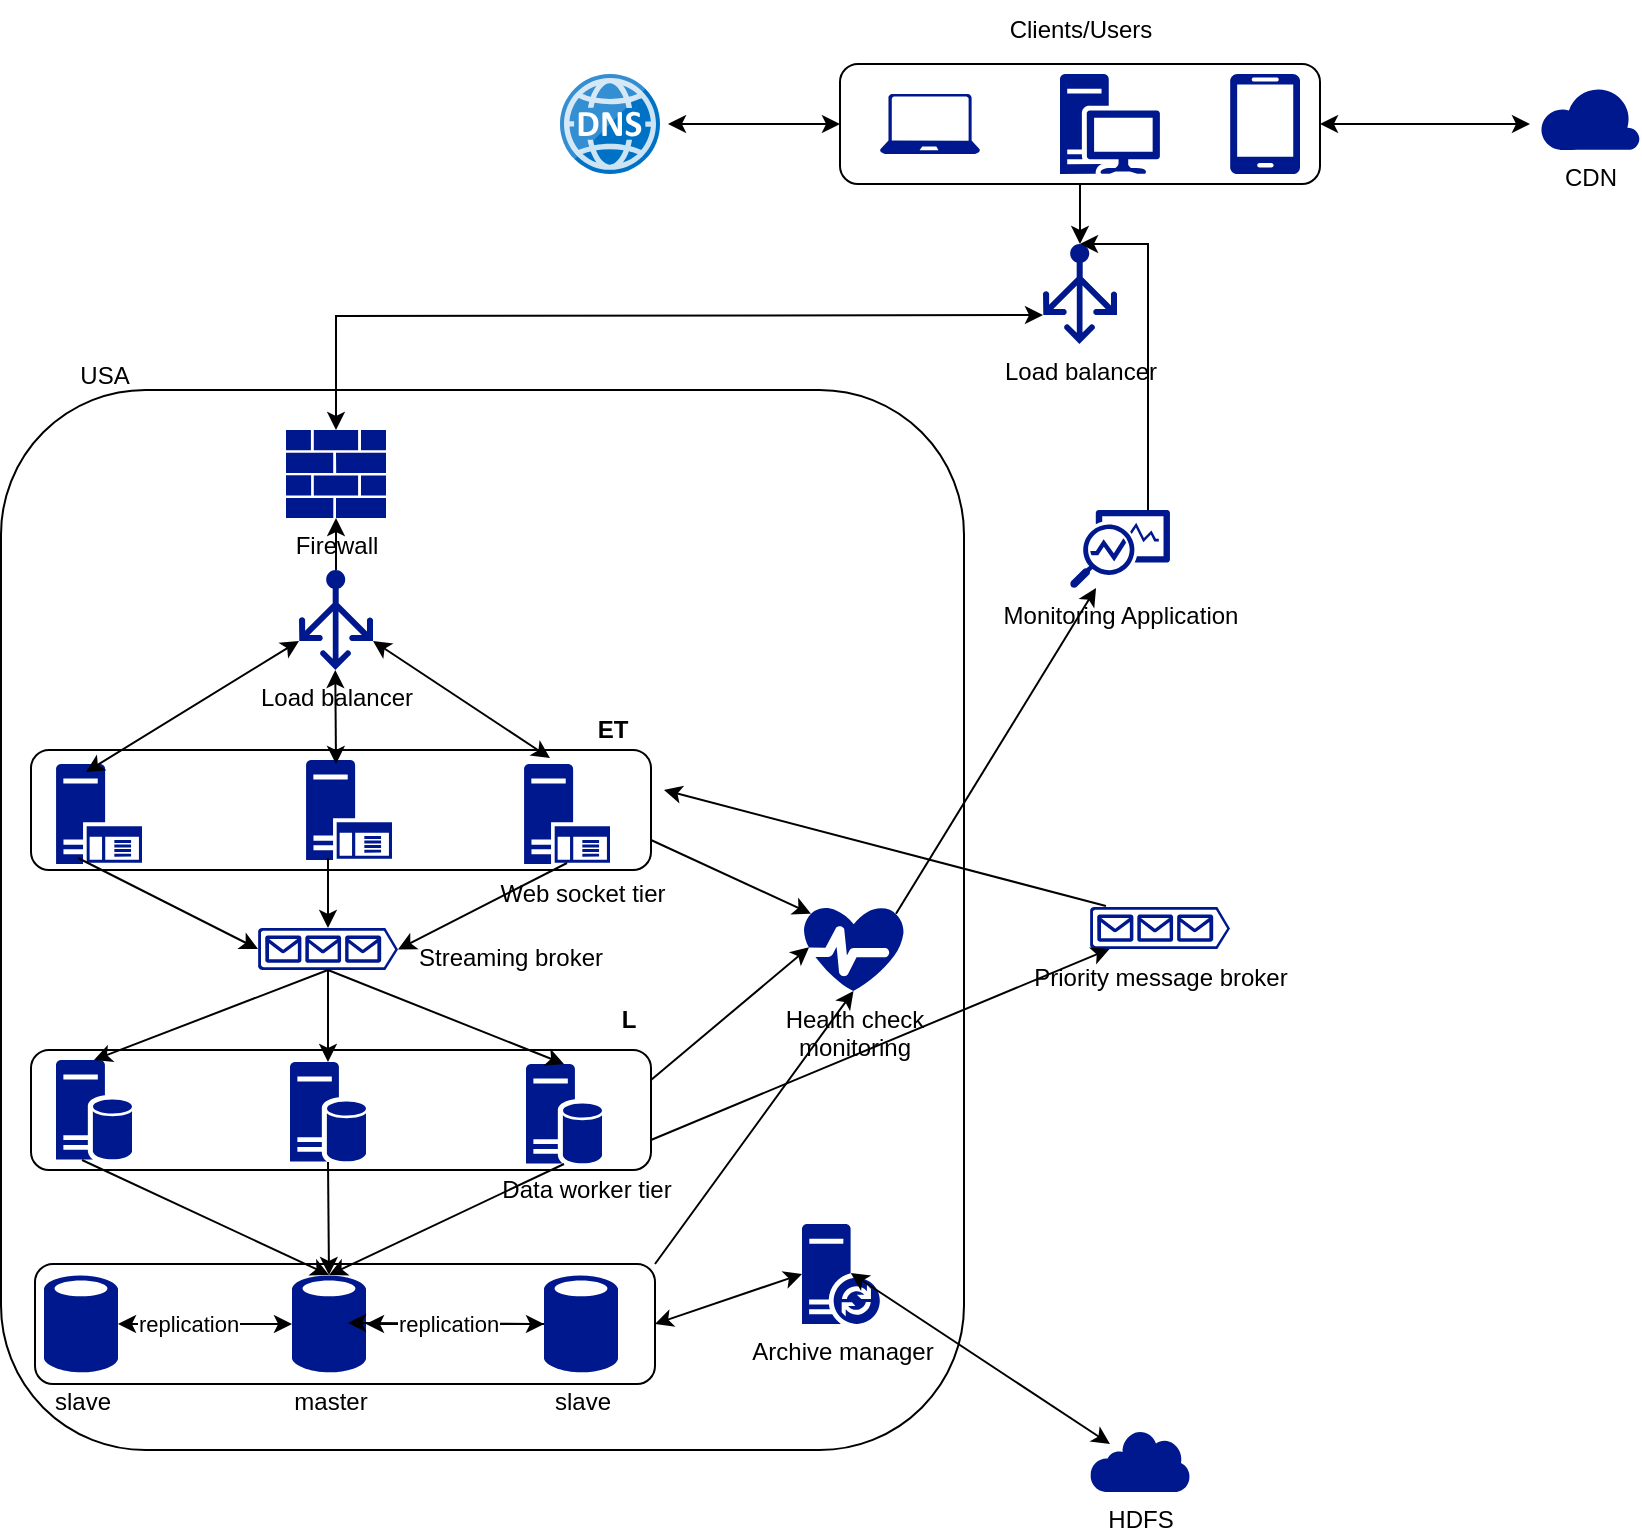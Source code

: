 <mxfile version="24.0.4" type="github">
  <diagram name="Page-1" id="UZfB8cd6rYVi6m1sYfKR">
    <mxGraphModel dx="1344" dy="779" grid="1" gridSize="10" guides="1" tooltips="1" connect="1" arrows="1" fold="1" page="1" pageScale="1" pageWidth="1100" pageHeight="850" math="0" shadow="0">
      <root>
        <mxCell id="0" />
        <mxCell id="1" parent="0" />
        <mxCell id="bTO7-g2a4qk360R4mZp_-2" value="Load balancer" style="sketch=0;aspect=fixed;pointerEvents=1;shadow=0;dashed=0;html=1;strokeColor=none;labelPosition=center;verticalLabelPosition=bottom;verticalAlign=top;align=center;fillColor=#00188D;shape=mxgraph.azure.load_balancer_generic" vertex="1" parent="1">
          <mxGeometry x="569.5" y="137" width="37" height="50" as="geometry" />
        </mxCell>
        <mxCell id="bTO7-g2a4qk360R4mZp_-24" value="" style="edgeStyle=orthogonalEdgeStyle;rounded=0;orthogonalLoop=1;jettySize=auto;html=1;" edge="1" parent="1" source="bTO7-g2a4qk360R4mZp_-3" target="bTO7-g2a4qk360R4mZp_-2">
          <mxGeometry relative="1" as="geometry" />
        </mxCell>
        <mxCell id="bTO7-g2a4qk360R4mZp_-3" value="" style="rounded=1;whiteSpace=wrap;html=1;" vertex="1" parent="1">
          <mxGeometry x="468" y="47" width="240" height="60" as="geometry" />
        </mxCell>
        <mxCell id="bTO7-g2a4qk360R4mZp_-4" value="" style="sketch=0;aspect=fixed;pointerEvents=1;shadow=0;dashed=0;html=1;strokeColor=none;labelPosition=center;verticalLabelPosition=bottom;verticalAlign=top;align=center;fillColor=#00188D;shape=mxgraph.azure.laptop" vertex="1" parent="1">
          <mxGeometry x="488" y="62" width="50" height="30" as="geometry" />
        </mxCell>
        <mxCell id="bTO7-g2a4qk360R4mZp_-6" value="" style="sketch=0;aspect=fixed;pointerEvents=1;shadow=0;dashed=0;html=1;strokeColor=none;labelPosition=center;verticalLabelPosition=bottom;verticalAlign=top;align=center;fillColor=#00188D;shape=mxgraph.mscae.enterprise.workstation_client" vertex="1" parent="1">
          <mxGeometry x="578" y="52" width="50" height="50" as="geometry" />
        </mxCell>
        <mxCell id="bTO7-g2a4qk360R4mZp_-8" value="" style="sketch=0;aspect=fixed;pointerEvents=1;shadow=0;dashed=0;html=1;strokeColor=none;labelPosition=center;verticalLabelPosition=bottom;verticalAlign=top;align=center;fillColor=#00188D;shape=mxgraph.azure.mobile" vertex="1" parent="1">
          <mxGeometry x="663" y="52" width="35" height="50" as="geometry" />
        </mxCell>
        <mxCell id="bTO7-g2a4qk360R4mZp_-9" value="" style="image;sketch=0;aspect=fixed;html=1;points=[];align=center;fontSize=12;image=img/lib/mscae/DNS.svg;" vertex="1" parent="1">
          <mxGeometry x="328" y="52" width="50" height="50" as="geometry" />
        </mxCell>
        <mxCell id="bTO7-g2a4qk360R4mZp_-10" value="" style="endArrow=classic;startArrow=classic;html=1;rounded=0;exitX=1.08;exitY=0.5;exitDx=0;exitDy=0;exitPerimeter=0;entryX=0;entryY=0.5;entryDx=0;entryDy=0;" edge="1" parent="1" source="bTO7-g2a4qk360R4mZp_-9" target="bTO7-g2a4qk360R4mZp_-3">
          <mxGeometry width="50" height="50" relative="1" as="geometry">
            <mxPoint x="618" y="257" as="sourcePoint" />
            <mxPoint x="668" y="207" as="targetPoint" />
          </mxGeometry>
        </mxCell>
        <mxCell id="bTO7-g2a4qk360R4mZp_-11" value="Clients/Users" style="text;html=1;align=center;verticalAlign=middle;resizable=0;points=[];autosize=1;strokeColor=none;fillColor=none;" vertex="1" parent="1">
          <mxGeometry x="543" y="15" width="90" height="30" as="geometry" />
        </mxCell>
        <mxCell id="bTO7-g2a4qk360R4mZp_-13" value="CDN" style="sketch=0;aspect=fixed;pointerEvents=1;shadow=0;dashed=0;html=1;strokeColor=none;labelPosition=center;verticalLabelPosition=bottom;verticalAlign=top;align=center;fillColor=#00188D;shape=mxgraph.azure.cloud" vertex="1" parent="1">
          <mxGeometry x="818" y="58" width="50" height="32" as="geometry" />
        </mxCell>
        <mxCell id="bTO7-g2a4qk360R4mZp_-14" value="" style="endArrow=classic;startArrow=classic;html=1;rounded=0;entryX=-0.1;entryY=0.594;entryDx=0;entryDy=0;entryPerimeter=0;exitX=1;exitY=0.5;exitDx=0;exitDy=0;" edge="1" parent="1" source="bTO7-g2a4qk360R4mZp_-3" target="bTO7-g2a4qk360R4mZp_-13">
          <mxGeometry width="50" height="50" relative="1" as="geometry">
            <mxPoint x="738" y="79" as="sourcePoint" />
            <mxPoint x="794" y="77.5" as="targetPoint" />
          </mxGeometry>
        </mxCell>
        <mxCell id="bTO7-g2a4qk360R4mZp_-23" value="" style="rounded=1;whiteSpace=wrap;html=1;" vertex="1" parent="1">
          <mxGeometry x="48.5" y="210" width="481.5" height="530" as="geometry" />
        </mxCell>
        <mxCell id="bTO7-g2a4qk360R4mZp_-25" value="Firewall" style="sketch=0;aspect=fixed;pointerEvents=1;shadow=0;dashed=0;html=1;strokeColor=none;labelPosition=center;verticalLabelPosition=bottom;verticalAlign=top;align=center;fillColor=#00188D;shape=mxgraph.mscae.enterprise.firewall" vertex="1" parent="1">
          <mxGeometry x="191" y="230" width="50" height="44" as="geometry" />
        </mxCell>
        <mxCell id="bTO7-g2a4qk360R4mZp_-27" value="" style="endArrow=classic;startArrow=classic;html=1;rounded=0;entryX=0;entryY=0.71;entryDx=0;entryDy=0;entryPerimeter=0;exitX=0.5;exitY=0;exitDx=0;exitDy=0;exitPerimeter=0;" edge="1" parent="1" source="bTO7-g2a4qk360R4mZp_-25" target="bTO7-g2a4qk360R4mZp_-2">
          <mxGeometry width="50" height="50" relative="1" as="geometry">
            <mxPoint x="220" y="197" as="sourcePoint" />
            <mxPoint x="270" y="147" as="targetPoint" />
            <Array as="points">
              <mxPoint x="216" y="173" />
            </Array>
          </mxGeometry>
        </mxCell>
        <mxCell id="bTO7-g2a4qk360R4mZp_-29" value="" style="edgeStyle=orthogonalEdgeStyle;rounded=0;orthogonalLoop=1;jettySize=auto;html=1;" edge="1" parent="1" source="bTO7-g2a4qk360R4mZp_-28" target="bTO7-g2a4qk360R4mZp_-25">
          <mxGeometry relative="1" as="geometry" />
        </mxCell>
        <mxCell id="bTO7-g2a4qk360R4mZp_-28" value="Load balancer" style="sketch=0;aspect=fixed;pointerEvents=1;shadow=0;dashed=0;html=1;strokeColor=none;labelPosition=center;verticalLabelPosition=bottom;verticalAlign=top;align=center;fillColor=#00188D;shape=mxgraph.azure.load_balancer_generic" vertex="1" parent="1">
          <mxGeometry x="197.5" y="300" width="37" height="50" as="geometry" />
        </mxCell>
        <mxCell id="bTO7-g2a4qk360R4mZp_-30" value="USA" style="text;html=1;align=center;verticalAlign=middle;resizable=0;points=[];autosize=1;strokeColor=none;fillColor=none;" vertex="1" parent="1">
          <mxGeometry x="75" y="188" width="50" height="30" as="geometry" />
        </mxCell>
        <mxCell id="bTO7-g2a4qk360R4mZp_-32" value="" style="rounded=1;whiteSpace=wrap;html=1;" vertex="1" parent="1">
          <mxGeometry x="63.5" y="390" width="310" height="60" as="geometry" />
        </mxCell>
        <mxCell id="bTO7-g2a4qk360R4mZp_-31" value="" style="sketch=0;aspect=fixed;pointerEvents=1;shadow=0;dashed=0;html=1;strokeColor=none;labelPosition=center;verticalLabelPosition=bottom;verticalAlign=top;align=center;fillColor=#00188D;shape=mxgraph.mscae.enterprise.application_server" vertex="1" parent="1">
          <mxGeometry x="76" y="397" width="43" height="50" as="geometry" />
        </mxCell>
        <mxCell id="bTO7-g2a4qk360R4mZp_-34" value="" style="sketch=0;aspect=fixed;pointerEvents=1;shadow=0;dashed=0;html=1;strokeColor=none;labelPosition=center;verticalLabelPosition=bottom;verticalAlign=top;align=center;fillColor=#00188D;shape=mxgraph.mscae.enterprise.application_server" vertex="1" parent="1">
          <mxGeometry x="201" y="395" width="43" height="50" as="geometry" />
        </mxCell>
        <mxCell id="bTO7-g2a4qk360R4mZp_-35" value="" style="sketch=0;aspect=fixed;pointerEvents=1;shadow=0;dashed=0;html=1;strokeColor=none;labelPosition=center;verticalLabelPosition=bottom;verticalAlign=top;align=center;fillColor=#00188D;shape=mxgraph.mscae.enterprise.application_server" vertex="1" parent="1">
          <mxGeometry x="310" y="397" width="43" height="50" as="geometry" />
        </mxCell>
        <mxCell id="bTO7-g2a4qk360R4mZp_-36" value="" style="endArrow=classic;startArrow=classic;html=1;rounded=0;entryX=0;entryY=0.71;entryDx=0;entryDy=0;entryPerimeter=0;exitX=0.349;exitY=0.08;exitDx=0;exitDy=0;exitPerimeter=0;" edge="1" parent="1" source="bTO7-g2a4qk360R4mZp_-31" target="bTO7-g2a4qk360R4mZp_-28">
          <mxGeometry width="50" height="50" relative="1" as="geometry">
            <mxPoint x="80" y="400" as="sourcePoint" />
            <mxPoint x="130" y="350" as="targetPoint" />
          </mxGeometry>
        </mxCell>
        <mxCell id="bTO7-g2a4qk360R4mZp_-37" value="" style="endArrow=classic;startArrow=classic;html=1;rounded=0;entryX=0.49;entryY=1;entryDx=0;entryDy=0;entryPerimeter=0;exitX=0.349;exitY=0.04;exitDx=0;exitDy=0;exitPerimeter=0;" edge="1" parent="1" source="bTO7-g2a4qk360R4mZp_-34" target="bTO7-g2a4qk360R4mZp_-28">
          <mxGeometry width="50" height="50" relative="1" as="geometry">
            <mxPoint x="130" y="400" as="sourcePoint" />
            <mxPoint x="180" y="350" as="targetPoint" />
          </mxGeometry>
        </mxCell>
        <mxCell id="bTO7-g2a4qk360R4mZp_-38" value="" style="endArrow=classic;startArrow=classic;html=1;rounded=0;entryX=1;entryY=0.71;entryDx=0;entryDy=0;entryPerimeter=0;exitX=0.302;exitY=-0.06;exitDx=0;exitDy=0;exitPerimeter=0;" edge="1" parent="1" source="bTO7-g2a4qk360R4mZp_-35" target="bTO7-g2a4qk360R4mZp_-28">
          <mxGeometry width="50" height="50" relative="1" as="geometry">
            <mxPoint x="270" y="350" as="sourcePoint" />
            <mxPoint x="320" y="300" as="targetPoint" />
          </mxGeometry>
        </mxCell>
        <mxCell id="bTO7-g2a4qk360R4mZp_-40" value="" style="sketch=0;aspect=fixed;pointerEvents=1;shadow=0;dashed=0;html=1;strokeColor=none;labelPosition=center;verticalLabelPosition=bottom;verticalAlign=top;align=center;fillColor=#00188D;shape=mxgraph.azure.queue_generic" vertex="1" parent="1">
          <mxGeometry x="177" y="479" width="70" height="21" as="geometry" />
        </mxCell>
        <mxCell id="bTO7-g2a4qk360R4mZp_-41" value="Web socket tier" style="text;html=1;align=center;verticalAlign=middle;resizable=0;points=[];autosize=1;strokeColor=none;fillColor=none;" vertex="1" parent="1">
          <mxGeometry x="283.5" y="447" width="110" height="30" as="geometry" />
        </mxCell>
        <mxCell id="bTO7-g2a4qk360R4mZp_-45" value="" style="endArrow=classic;html=1;rounded=0;exitX=0.256;exitY=0.94;exitDx=0;exitDy=0;exitPerimeter=0;entryX=0;entryY=0.5;entryDx=0;entryDy=0;entryPerimeter=0;" edge="1" parent="1" source="bTO7-g2a4qk360R4mZp_-31" target="bTO7-g2a4qk360R4mZp_-40">
          <mxGeometry width="50" height="50" relative="1" as="geometry">
            <mxPoint x="70" y="630" as="sourcePoint" />
            <mxPoint x="120" y="580" as="targetPoint" />
          </mxGeometry>
        </mxCell>
        <mxCell id="bTO7-g2a4qk360R4mZp_-46" value="" style="endArrow=classic;html=1;rounded=0;entryX=0.5;entryY=0;entryDx=0;entryDy=0;entryPerimeter=0;exitX=0.256;exitY=0.98;exitDx=0;exitDy=0;exitPerimeter=0;" edge="1" parent="1" source="bTO7-g2a4qk360R4mZp_-34" target="bTO7-g2a4qk360R4mZp_-40">
          <mxGeometry width="50" height="50" relative="1" as="geometry">
            <mxPoint x="360" y="390" as="sourcePoint" />
            <mxPoint x="410" y="340" as="targetPoint" />
          </mxGeometry>
        </mxCell>
        <mxCell id="bTO7-g2a4qk360R4mZp_-47" value="" style="endArrow=classic;html=1;rounded=0;entryX=1;entryY=0.51;entryDx=0;entryDy=0;entryPerimeter=0;exitX=0.5;exitY=0.99;exitDx=0;exitDy=0;exitPerimeter=0;" edge="1" parent="1" source="bTO7-g2a4qk360R4mZp_-35" target="bTO7-g2a4qk360R4mZp_-40">
          <mxGeometry width="50" height="50" relative="1" as="geometry">
            <mxPoint x="360" y="390" as="sourcePoint" />
            <mxPoint x="410" y="340" as="targetPoint" />
          </mxGeometry>
        </mxCell>
        <mxCell id="bTO7-g2a4qk360R4mZp_-48" value="Streaming broker" style="text;html=1;align=center;verticalAlign=middle;resizable=0;points=[];autosize=1;strokeColor=none;fillColor=none;" vertex="1" parent="1">
          <mxGeometry x="243" y="479" width="120" height="30" as="geometry" />
        </mxCell>
        <mxCell id="bTO7-g2a4qk360R4mZp_-49" value="" style="rounded=1;whiteSpace=wrap;html=1;" vertex="1" parent="1">
          <mxGeometry x="63.5" y="540" width="310" height="60" as="geometry" />
        </mxCell>
        <mxCell id="bTO7-g2a4qk360R4mZp_-50" value="&lt;b&gt;ET&lt;/b&gt;" style="text;html=1;align=center;verticalAlign=middle;resizable=0;points=[];autosize=1;strokeColor=none;fillColor=none;" vertex="1" parent="1">
          <mxGeometry x="333.5" y="365" width="40" height="30" as="geometry" />
        </mxCell>
        <mxCell id="bTO7-g2a4qk360R4mZp_-51" value="" style="sketch=0;aspect=fixed;pointerEvents=1;shadow=0;dashed=0;html=1;strokeColor=none;labelPosition=center;verticalLabelPosition=bottom;verticalAlign=top;align=center;fillColor=#00188D;shape=mxgraph.mscae.enterprise.database_server" vertex="1" parent="1">
          <mxGeometry x="76" y="545" width="38" height="50" as="geometry" />
        </mxCell>
        <mxCell id="bTO7-g2a4qk360R4mZp_-52" value="" style="sketch=0;aspect=fixed;pointerEvents=1;shadow=0;dashed=0;html=1;strokeColor=none;labelPosition=center;verticalLabelPosition=bottom;verticalAlign=top;align=center;fillColor=#00188D;shape=mxgraph.mscae.enterprise.database_server" vertex="1" parent="1">
          <mxGeometry x="193" y="546" width="38" height="50" as="geometry" />
        </mxCell>
        <mxCell id="bTO7-g2a4qk360R4mZp_-53" value="" style="sketch=0;aspect=fixed;pointerEvents=1;shadow=0;dashed=0;html=1;strokeColor=none;labelPosition=center;verticalLabelPosition=bottom;verticalAlign=top;align=center;fillColor=#00188D;shape=mxgraph.mscae.enterprise.database_server" vertex="1" parent="1">
          <mxGeometry x="311" y="547" width="38" height="50" as="geometry" />
        </mxCell>
        <mxCell id="bTO7-g2a4qk360R4mZp_-54" value="" style="endArrow=classic;html=1;rounded=0;exitX=0.5;exitY=1;exitDx=0;exitDy=0;exitPerimeter=0;entryX=0.5;entryY=0;entryDx=0;entryDy=0;entryPerimeter=0;" edge="1" parent="1" source="bTO7-g2a4qk360R4mZp_-40" target="bTO7-g2a4qk360R4mZp_-51">
          <mxGeometry width="50" height="50" relative="1" as="geometry">
            <mxPoint x="580" y="390" as="sourcePoint" />
            <mxPoint x="630" y="340" as="targetPoint" />
          </mxGeometry>
        </mxCell>
        <mxCell id="bTO7-g2a4qk360R4mZp_-56" value="" style="endArrow=classic;html=1;rounded=0;entryX=0.5;entryY=0;entryDx=0;entryDy=0;entryPerimeter=0;exitX=0.5;exitY=1;exitDx=0;exitDy=0;exitPerimeter=0;" edge="1" parent="1" source="bTO7-g2a4qk360R4mZp_-40" target="bTO7-g2a4qk360R4mZp_-52">
          <mxGeometry width="50" height="50" relative="1" as="geometry">
            <mxPoint x="580" y="390" as="sourcePoint" />
            <mxPoint x="630" y="340" as="targetPoint" />
          </mxGeometry>
        </mxCell>
        <mxCell id="bTO7-g2a4qk360R4mZp_-57" value="" style="endArrow=classic;html=1;rounded=0;entryX=0.5;entryY=0;entryDx=0;entryDy=0;entryPerimeter=0;exitX=0.5;exitY=1;exitDx=0;exitDy=0;exitPerimeter=0;" edge="1" parent="1" source="bTO7-g2a4qk360R4mZp_-40" target="bTO7-g2a4qk360R4mZp_-53">
          <mxGeometry width="50" height="50" relative="1" as="geometry">
            <mxPoint x="580" y="390" as="sourcePoint" />
            <mxPoint x="630" y="340" as="targetPoint" />
          </mxGeometry>
        </mxCell>
        <mxCell id="bTO7-g2a4qk360R4mZp_-58" value="&lt;b&gt;L&lt;/b&gt;" style="text;html=1;align=center;verticalAlign=middle;resizable=0;points=[];autosize=1;strokeColor=none;fillColor=none;" vertex="1" parent="1">
          <mxGeometry x="346.5" y="510" width="30" height="30" as="geometry" />
        </mxCell>
        <mxCell id="bTO7-g2a4qk360R4mZp_-59" value="Data worker tier" style="text;html=1;align=center;verticalAlign=middle;resizable=0;points=[];autosize=1;strokeColor=none;fillColor=none;" vertex="1" parent="1">
          <mxGeometry x="285.5" y="595" width="110" height="30" as="geometry" />
        </mxCell>
        <mxCell id="bTO7-g2a4qk360R4mZp_-60" value="" style="rounded=1;whiteSpace=wrap;html=1;" vertex="1" parent="1">
          <mxGeometry x="65.5" y="647" width="310" height="60" as="geometry" />
        </mxCell>
        <mxCell id="bTO7-g2a4qk360R4mZp_-61" value="slave" style="sketch=0;aspect=fixed;pointerEvents=1;shadow=0;dashed=0;html=1;strokeColor=none;labelPosition=center;verticalLabelPosition=bottom;verticalAlign=top;align=center;fillColor=#00188D;shape=mxgraph.mscae.enterprise.database_generic" vertex="1" parent="1">
          <mxGeometry x="70" y="652" width="37" height="50" as="geometry" />
        </mxCell>
        <mxCell id="bTO7-g2a4qk360R4mZp_-62" value="master" style="sketch=0;aspect=fixed;pointerEvents=1;shadow=0;dashed=0;html=1;strokeColor=none;labelPosition=center;verticalLabelPosition=bottom;verticalAlign=top;align=center;fillColor=#00188D;shape=mxgraph.mscae.enterprise.database_generic" vertex="1" parent="1">
          <mxGeometry x="194" y="652" width="37" height="50" as="geometry" />
        </mxCell>
        <mxCell id="bTO7-g2a4qk360R4mZp_-69" value="" style="edgeStyle=orthogonalEdgeStyle;rounded=0;orthogonalLoop=1;jettySize=auto;html=1;" edge="1" parent="1" source="bTO7-g2a4qk360R4mZp_-63" target="bTO7-g2a4qk360R4mZp_-62">
          <mxGeometry relative="1" as="geometry" />
        </mxCell>
        <mxCell id="bTO7-g2a4qk360R4mZp_-63" value="slave" style="sketch=0;aspect=fixed;pointerEvents=1;shadow=0;dashed=0;html=1;strokeColor=none;labelPosition=center;verticalLabelPosition=bottom;verticalAlign=top;align=center;fillColor=#00188D;shape=mxgraph.mscae.enterprise.database_generic" vertex="1" parent="1">
          <mxGeometry x="320" y="652" width="37" height="50" as="geometry" />
        </mxCell>
        <mxCell id="bTO7-g2a4qk360R4mZp_-64" value="" style="endArrow=classic;html=1;rounded=0;entryX=0.5;entryY=0.01;entryDx=0;entryDy=0;entryPerimeter=0;exitX=0.342;exitY=1;exitDx=0;exitDy=0;exitPerimeter=0;" edge="1" parent="1" source="bTO7-g2a4qk360R4mZp_-51" target="bTO7-g2a4qk360R4mZp_-62">
          <mxGeometry width="50" height="50" relative="1" as="geometry">
            <mxPoint x="640" y="543" as="sourcePoint" />
            <mxPoint x="690" y="493" as="targetPoint" />
          </mxGeometry>
        </mxCell>
        <mxCell id="bTO7-g2a4qk360R4mZp_-65" value="" style="endArrow=classic;html=1;rounded=0;entryX=0.5;entryY=0.01;entryDx=0;entryDy=0;entryPerimeter=0;exitX=0.5;exitY=1;exitDx=0;exitDy=0;exitPerimeter=0;" edge="1" parent="1" source="bTO7-g2a4qk360R4mZp_-52" target="bTO7-g2a4qk360R4mZp_-62">
          <mxGeometry width="50" height="50" relative="1" as="geometry">
            <mxPoint x="640" y="543" as="sourcePoint" />
            <mxPoint x="690" y="493" as="targetPoint" />
          </mxGeometry>
        </mxCell>
        <mxCell id="bTO7-g2a4qk360R4mZp_-66" value="" style="endArrow=classic;html=1;rounded=0;entryX=0.5;entryY=0.01;entryDx=0;entryDy=0;entryPerimeter=0;exitX=0.5;exitY=1;exitDx=0;exitDy=0;exitPerimeter=0;" edge="1" parent="1" source="bTO7-g2a4qk360R4mZp_-53" target="bTO7-g2a4qk360R4mZp_-62">
          <mxGeometry width="50" height="50" relative="1" as="geometry">
            <mxPoint x="640" y="543" as="sourcePoint" />
            <mxPoint x="690" y="493" as="targetPoint" />
          </mxGeometry>
        </mxCell>
        <mxCell id="bTO7-g2a4qk360R4mZp_-67" value="" style="endArrow=classic;startArrow=classic;html=1;rounded=0;exitX=1;exitY=0.5;exitDx=0;exitDy=0;exitPerimeter=0;entryX=0;entryY=0.5;entryDx=0;entryDy=0;entryPerimeter=0;" edge="1" parent="1" source="bTO7-g2a4qk360R4mZp_-61" target="bTO7-g2a4qk360R4mZp_-62">
          <mxGeometry width="50" height="50" relative="1" as="geometry">
            <mxPoint x="640" y="543" as="sourcePoint" />
            <mxPoint x="690" y="493" as="targetPoint" />
          </mxGeometry>
        </mxCell>
        <mxCell id="bTO7-g2a4qk360R4mZp_-70" value="replication" style="edgeLabel;html=1;align=center;verticalAlign=middle;resizable=0;points=[];" vertex="1" connectable="0" parent="bTO7-g2a4qk360R4mZp_-67">
          <mxGeometry x="-0.206" relative="1" as="geometry">
            <mxPoint as="offset" />
          </mxGeometry>
        </mxCell>
        <mxCell id="bTO7-g2a4qk360R4mZp_-68" value="" style="endArrow=classic;startArrow=classic;html=1;rounded=0;exitX=1;exitY=0.5;exitDx=0;exitDy=0;exitPerimeter=0;entryX=0;entryY=0.5;entryDx=0;entryDy=0;entryPerimeter=0;" edge="1" parent="1" target="bTO7-g2a4qk360R4mZp_-63">
          <mxGeometry width="50" height="50" relative="1" as="geometry">
            <mxPoint x="222" y="676.5" as="sourcePoint" />
            <mxPoint x="288" y="676.5" as="targetPoint" />
          </mxGeometry>
        </mxCell>
        <mxCell id="bTO7-g2a4qk360R4mZp_-71" value="replication" style="edgeLabel;html=1;align=center;verticalAlign=middle;resizable=0;points=[];" vertex="1" connectable="0" parent="bTO7-g2a4qk360R4mZp_-68">
          <mxGeometry x="0.015" relative="1" as="geometry">
            <mxPoint as="offset" />
          </mxGeometry>
        </mxCell>
        <mxCell id="bTO7-g2a4qk360R4mZp_-72" value="Health check &lt;br&gt;monitoring" style="sketch=0;aspect=fixed;pointerEvents=1;shadow=0;dashed=0;html=1;strokeColor=none;labelPosition=center;verticalLabelPosition=bottom;verticalAlign=top;align=center;fillColor=#00188D;shape=mxgraph.azure.health_monitoring" vertex="1" parent="1">
          <mxGeometry x="450" y="468.5" width="50" height="42" as="geometry" />
        </mxCell>
        <mxCell id="bTO7-g2a4qk360R4mZp_-73" value="Monitoring Application" style="sketch=0;aspect=fixed;pointerEvents=1;shadow=0;dashed=0;html=1;strokeColor=none;labelPosition=center;verticalLabelPosition=bottom;verticalAlign=top;align=center;fillColor=#00188D;shape=mxgraph.mscae.enterprise.monitor_running_apps" vertex="1" parent="1">
          <mxGeometry x="583" y="270" width="50" height="39" as="geometry" />
        </mxCell>
        <mxCell id="bTO7-g2a4qk360R4mZp_-76" value="Archive manager" style="sketch=0;aspect=fixed;pointerEvents=1;shadow=0;dashed=0;html=1;strokeColor=none;labelPosition=center;verticalLabelPosition=bottom;verticalAlign=top;align=center;fillColor=#00188D;shape=mxgraph.mscae.enterprise.database_synchronization" vertex="1" parent="1">
          <mxGeometry x="449" y="627" width="39" height="50" as="geometry" />
        </mxCell>
        <mxCell id="bTO7-g2a4qk360R4mZp_-77" value="" style="endArrow=classic;startArrow=classic;html=1;rounded=0;entryX=0;entryY=0.5;entryDx=0;entryDy=0;entryPerimeter=0;exitX=1;exitY=0.5;exitDx=0;exitDy=0;" edge="1" parent="1" source="bTO7-g2a4qk360R4mZp_-60" target="bTO7-g2a4qk360R4mZp_-76">
          <mxGeometry width="50" height="50" relative="1" as="geometry">
            <mxPoint x="240" y="830" as="sourcePoint" />
            <mxPoint x="290" y="780" as="targetPoint" />
          </mxGeometry>
        </mxCell>
        <mxCell id="bTO7-g2a4qk360R4mZp_-80" value="" style="endArrow=classic;html=1;rounded=0;exitX=1;exitY=0.75;exitDx=0;exitDy=0;entryX=0.07;entryY=0.08;entryDx=0;entryDy=0;entryPerimeter=0;" edge="1" parent="1" source="bTO7-g2a4qk360R4mZp_-32" target="bTO7-g2a4qk360R4mZp_-72">
          <mxGeometry width="50" height="50" relative="1" as="geometry">
            <mxPoint x="640" y="460" as="sourcePoint" />
            <mxPoint x="690" y="410" as="targetPoint" />
          </mxGeometry>
        </mxCell>
        <mxCell id="bTO7-g2a4qk360R4mZp_-81" value="" style="endArrow=classic;html=1;rounded=0;entryX=0.05;entryY=0.48;entryDx=0;entryDy=0;entryPerimeter=0;exitX=1;exitY=0.25;exitDx=0;exitDy=0;" edge="1" parent="1" source="bTO7-g2a4qk360R4mZp_-49" target="bTO7-g2a4qk360R4mZp_-72">
          <mxGeometry width="50" height="50" relative="1" as="geometry">
            <mxPoint x="640" y="460" as="sourcePoint" />
            <mxPoint x="690" y="410" as="targetPoint" />
          </mxGeometry>
        </mxCell>
        <mxCell id="bTO7-g2a4qk360R4mZp_-82" value="" style="endArrow=classic;html=1;rounded=0;entryX=0.495;entryY=1;entryDx=0;entryDy=0;entryPerimeter=0;exitX=1;exitY=0;exitDx=0;exitDy=0;" edge="1" parent="1" source="bTO7-g2a4qk360R4mZp_-60" target="bTO7-g2a4qk360R4mZp_-72">
          <mxGeometry width="50" height="50" relative="1" as="geometry">
            <mxPoint x="640" y="460" as="sourcePoint" />
            <mxPoint x="690" y="410" as="targetPoint" />
          </mxGeometry>
        </mxCell>
        <mxCell id="bTO7-g2a4qk360R4mZp_-83" value="" style="endArrow=classic;html=1;rounded=0;exitX=0.92;exitY=0.08;exitDx=0;exitDy=0;exitPerimeter=0;" edge="1" parent="1" source="bTO7-g2a4qk360R4mZp_-72" target="bTO7-g2a4qk360R4mZp_-73">
          <mxGeometry width="50" height="50" relative="1" as="geometry">
            <mxPoint x="640" y="460" as="sourcePoint" />
            <mxPoint x="690" y="410" as="targetPoint" />
          </mxGeometry>
        </mxCell>
        <mxCell id="bTO7-g2a4qk360R4mZp_-84" value="" style="endArrow=classic;html=1;rounded=0;entryX=0.5;entryY=0;entryDx=0;entryDy=0;entryPerimeter=0;exitX=0.78;exitY=0;exitDx=0;exitDy=0;exitPerimeter=0;" edge="1" parent="1" source="bTO7-g2a4qk360R4mZp_-73" target="bTO7-g2a4qk360R4mZp_-2">
          <mxGeometry width="50" height="50" relative="1" as="geometry">
            <mxPoint x="655" y="263" as="sourcePoint" />
            <mxPoint x="628" y="130" as="targetPoint" />
            <Array as="points">
              <mxPoint x="622" y="137" />
            </Array>
          </mxGeometry>
        </mxCell>
        <mxCell id="bTO7-g2a4qk360R4mZp_-86" value="Priority message broker" style="sketch=0;aspect=fixed;pointerEvents=1;shadow=0;dashed=0;html=1;strokeColor=none;labelPosition=center;verticalLabelPosition=bottom;verticalAlign=top;align=center;fillColor=#00188D;shape=mxgraph.azure.queue_generic" vertex="1" parent="1">
          <mxGeometry x="593" y="468.5" width="70" height="21" as="geometry" />
        </mxCell>
        <mxCell id="bTO7-g2a4qk360R4mZp_-87" value="HDFS" style="sketch=0;aspect=fixed;pointerEvents=1;shadow=0;dashed=0;html=1;strokeColor=none;labelPosition=center;verticalLabelPosition=bottom;verticalAlign=top;align=center;fillColor=#00188D;shape=mxgraph.mscae.enterprise.internet" vertex="1" parent="1">
          <mxGeometry x="593" y="730" width="50" height="31" as="geometry" />
        </mxCell>
        <mxCell id="bTO7-g2a4qk360R4mZp_-88" value="" style="endArrow=classic;startArrow=classic;html=1;rounded=0;exitX=0.625;exitY=0.49;exitDx=0;exitDy=0;exitPerimeter=0;entryX=0.2;entryY=0.226;entryDx=0;entryDy=0;entryPerimeter=0;" edge="1" parent="1" source="bTO7-g2a4qk360R4mZp_-76" target="bTO7-g2a4qk360R4mZp_-87">
          <mxGeometry width="50" height="50" relative="1" as="geometry">
            <mxPoint x="680" y="520" as="sourcePoint" />
            <mxPoint x="730" y="470" as="targetPoint" />
          </mxGeometry>
        </mxCell>
        <mxCell id="bTO7-g2a4qk360R4mZp_-89" value="" style="endArrow=classic;html=1;rounded=0;exitX=1;exitY=0.75;exitDx=0;exitDy=0;" edge="1" parent="1" source="bTO7-g2a4qk360R4mZp_-49" target="bTO7-g2a4qk360R4mZp_-86">
          <mxGeometry width="50" height="50" relative="1" as="geometry">
            <mxPoint x="610" y="450" as="sourcePoint" />
            <mxPoint x="660" y="400" as="targetPoint" />
          </mxGeometry>
        </mxCell>
        <mxCell id="bTO7-g2a4qk360R4mZp_-90" value="" style="endArrow=classic;html=1;rounded=0;exitX=0.114;exitY=-0.024;exitDx=0;exitDy=0;exitPerimeter=0;" edge="1" parent="1" source="bTO7-g2a4qk360R4mZp_-86">
          <mxGeometry width="50" height="50" relative="1" as="geometry">
            <mxPoint x="740" y="420" as="sourcePoint" />
            <mxPoint x="380" y="410" as="targetPoint" />
          </mxGeometry>
        </mxCell>
      </root>
    </mxGraphModel>
  </diagram>
</mxfile>
